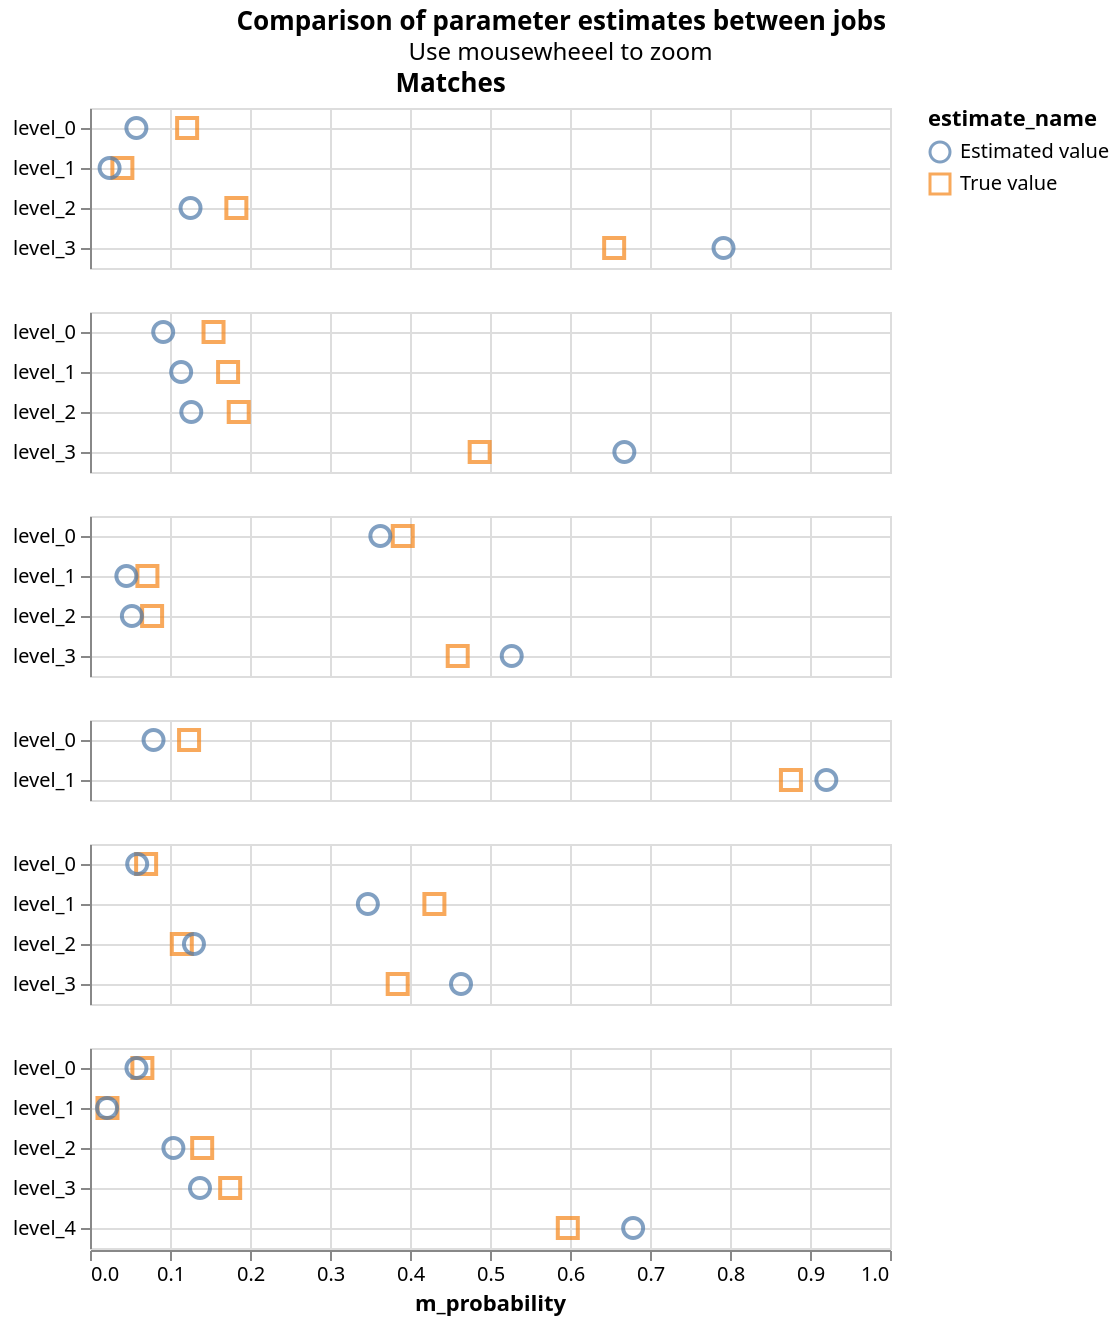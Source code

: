 {
  "config": {
    "view": { "continuousWidth": 400, "continuousHeight": 300 },
    "title": { "anchor": "middle" }
  },
  "hconcat": [
    {
      "mark": { "type": "point", "filled": false, "opacity": 0.7, "size": 100 },
      "encoding": {
        "color": { "type": "nominal", "field": "estimate_name" },
        "row": {
          "type": "nominal",
          "field": "column_name",
          "header": { "labels": false },
          "sort": { "field": "gamma_index" },
          "title": null
        },
        "shape": {
          "type": "nominal",
          "field": "estimate_name",
          "scale": {
            "range": ["circle", "square", "triangle", "diamond", "cross"]
          }
        },
        "tooltip": [
          { "type": "nominal", "field": "column_name" },
          { "type": "nominal", "field": "estimate_name" },
          { "type": "quantitative", "field": "m_probability" },
          { "type": "quantitative", "field": "u_probability" }
        ],
        "x": {
          "type": "quantitative",
          "field": "m_probability",
          "scale": { "domain": [0, 1] }
        },
        "y": {
          "type": "nominal",
          "axis": { "grid": true, "title": null },
          "field": "level_name"
        }
      },
      "resolve": { "scale": { "y": "independent" } },
      "selection": {
        "selector076": {
          "type": "interval",
          "bind": "scales",
          "encodings": ["x", "y"]
        }
      },
      "title": "Matches",
      "transform": [{ "filter": "(datum.gamma_index !== 1000001)" }]
    }
  ],
  "data": { "name": "data-65c24bf7bd53000f13a5cc7f2ccb53b4" },
  "title": {
    "text": "Comparison of parameter estimates between jobs",
    "subtitle": "Use mousewheeel to zoom"
  },
  "$schema": "https://vega.github.io/schema/vega-lite/v4.8.1.json",
  "datasets": {
    "data-65c24bf7bd53000f13a5cc7f2ccb53b4": [
      {
        "m_probability": 0.12140211638205875,
        "u_probability": 0.9818284974810112,
        "bayes_factor": 0.12364900458025939,
        "log2_bayes_factor": -3.0156774693358472,
        "gamma_column_name": "gamma_surname_std",
        "level_name": "level_0",
        "gamma_index": 0,
        "column_name": "surname_std",
        "max_gamma_index": 3,
        "num_levels": 4,
        "level_proportion": null,
        "estimate_name": "True value"
      },
      {
        "m_probability": 0.040466007404380305,
        "u_probability": 0.016813986572795682,
        "bayes_factor": 2.4066872677210647,
        "log2_bayes_factor": 1.2670486858006302,
        "gamma_column_name": "gamma_surname_std",
        "level_name": "level_1",
        "gamma_index": 1,
        "column_name": "surname_std",
        "max_gamma_index": 3,
        "num_levels": 4,
        "level_proportion": null,
        "estimate_name": "True value"
      },
      {
        "m_probability": 0.18294854463667662,
        "u_probability": 0.0008840694926999293,
        "bayes_factor": 206.9390994116941,
        "log2_bayes_factor": 7.693062445886409,
        "gamma_column_name": "gamma_surname_std",
        "level_name": "level_2",
        "gamma_index": 2,
        "column_name": "surname_std",
        "max_gamma_index": 3,
        "num_levels": 4,
        "level_proportion": null,
        "estimate_name": "True value"
      },
      {
        "m_probability": 0.6551833315768844,
        "u_probability": 0.0004734464534932169,
        "bayes_factor": 1383.8594137579091,
        "log2_bayes_factor": 10.434481671728973,
        "gamma_column_name": "gamma_surname_std",
        "level_name": "level_3",
        "gamma_index": 3,
        "column_name": "surname_std",
        "max_gamma_index": 3,
        "num_levels": 4,
        "level_proportion": null,
        "estimate_name": "True value"
      },
      {
        "m_probability": 0.05795912179180747,
        "u_probability": 0.9820516333168352,
        "bayes_factor": 0.05901840577979912,
        "log2_bayes_factor": -4.082691238924177,
        "gamma_column_name": "gamma_surname_std",
        "level_name": "level_0",
        "gamma_index": 0,
        "column_name": "surname_std",
        "max_gamma_index": 3,
        "num_levels": 4,
        "level_proportion": null,
        "estimate_name": "Estimated value"
      },
      {
        "m_probability": 0.024484383508049917,
        "u_probability": 0.01659065866650371,
        "bayes_factor": 1.4757933364926323,
        "log2_bayes_factor": 0.5614907069726965,
        "gamma_column_name": "gamma_surname_std",
        "level_name": "level_1",
        "gamma_index": 1,
        "column_name": "surname_std",
        "max_gamma_index": 3,
        "num_levels": 4,
        "level_proportion": null,
        "estimate_name": "Estimated value"
      },
      {
        "m_probability": 0.12565547670907048,
        "u_probability": 0.0008820697958122001,
        "bayes_factor": 142.45525388766805,
        "log2_bayes_factor": 7.154365020407412,
        "gamma_column_name": "gamma_surname_std",
        "level_name": "level_2",
        "gamma_index": 2,
        "column_name": "surname_std",
        "max_gamma_index": 3,
        "num_levels": 4,
        "level_proportion": null,
        "estimate_name": "Estimated value"
      },
      {
        "m_probability": 0.7919010179910723,
        "u_probability": 0.000475638220848905,
        "bayes_factor": 1664.9230092941455,
        "log2_bayes_factor": 10.701239749239297,
        "gamma_column_name": "gamma_surname_std",
        "level_name": "level_3",
        "gamma_index": 3,
        "column_name": "surname_std",
        "max_gamma_index": 3,
        "num_levels": 4,
        "level_proportion": null,
        "estimate_name": "Estimated value"
      },
      {
        "m_probability": 0.1544114219741055,
        "u_probability": 0.9687964029396311,
        "bayes_factor": 0.15938480108469952,
        "log2_bayes_factor": -2.6494140342239385,
        "gamma_column_name": "gamma_forename1_std",
        "level_name": "level_0",
        "gamma_index": 0,
        "column_name": "forename1_std",
        "max_gamma_index": 3,
        "num_levels": 4,
        "level_proportion": null,
        "estimate_name": "True value"
      },
      {
        "m_probability": 0.1726021061236783,
        "u_probability": 0.024027036447125914,
        "bayes_factor": 7.183661892864226,
        "log2_bayes_factor": 2.8447194496103827,
        "gamma_column_name": "gamma_forename1_std",
        "level_name": "level_1",
        "gamma_index": 1,
        "column_name": "forename1_std",
        "max_gamma_index": 3,
        "num_levels": 4,
        "level_proportion": null,
        "estimate_name": "True value"
      },
      {
        "m_probability": 0.18588889964539387,
        "u_probability": 0.0025600203820343383,
        "bayes_factor": 72.61227330451015,
        "log2_bayes_factor": 6.182141515546872,
        "gamma_column_name": "gamma_forename1_std",
        "level_name": "level_2",
        "gamma_index": 2,
        "column_name": "forename1_std",
        "max_gamma_index": 3,
        "num_levels": 4,
        "level_proportion": null,
        "estimate_name": "True value"
      },
      {
        "m_probability": 0.4870975722568223,
        "u_probability": 0.004616540231208702,
        "bayes_factor": 105.51138901897764,
        "log2_bayes_factor": 6.721254923251107,
        "gamma_column_name": "gamma_forename1_std",
        "level_name": "level_3",
        "gamma_index": 3,
        "column_name": "forename1_std",
        "max_gamma_index": 3,
        "num_levels": 4,
        "level_proportion": null,
        "estimate_name": "True value"
      },
      {
        "m_probability": 0.0915090143321037,
        "u_probability": 0.9691152531061201,
        "bayes_factor": 0.09442531632724521,
        "log2_bayes_factor": -3.404682478035583,
        "gamma_column_name": "gamma_forename1_std",
        "level_name": "level_0",
        "gamma_index": 0,
        "column_name": "forename1_std",
        "max_gamma_index": 3,
        "num_levels": 4,
        "level_proportion": null,
        "estimate_name": "Estimated value"
      },
      {
        "m_probability": 0.11394010315439385,
        "u_probability": 0.02368098871296429,
        "bayes_factor": 4.811458868354458,
        "log2_bayes_factor": 2.266474395664287,
        "gamma_column_name": "gamma_forename1_std",
        "level_name": "level_1",
        "gamma_index": 1,
        "column_name": "forename1_std",
        "max_gamma_index": 3,
        "num_levels": 4,
        "level_proportion": null,
        "estimate_name": "Estimated value"
      },
      {
        "m_probability": 0.12661290712347356,
        "u_probability": 0.0026105033457058213,
        "bayes_factor": 48.501338767386365,
        "log2_bayes_factor": 5.599952664999758,
        "gamma_column_name": "gamma_forename1_std",
        "level_name": "level_2",
        "gamma_index": 2,
        "column_name": "forename1_std",
        "max_gamma_index": 3,
        "num_levels": 4,
        "level_proportion": null,
        "estimate_name": "Estimated value"
      },
      {
        "m_probability": 0.667937975390029,
        "u_probability": 0.0045932548352097475,
        "bayes_factor": 145.4171386856066,
        "log2_bayes_factor": 7.184053503321041,
        "gamma_column_name": "gamma_forename1_std",
        "level_name": "level_3",
        "gamma_index": 3,
        "column_name": "forename1_std",
        "max_gamma_index": 3,
        "num_levels": 4,
        "level_proportion": null,
        "estimate_name": "Estimated value"
      },
      {
        "m_probability": 0.39095170388214284,
        "u_probability": 0.9740488151893613,
        "bayes_factor": 0.40136767047567257,
        "log2_bayes_factor": -1.3170036802865484,
        "gamma_column_name": "gamma_forename2_std",
        "level_name": "level_0",
        "gamma_index": 0,
        "column_name": "forename2_std",
        "max_gamma_index": 3,
        "num_levels": 4,
        "level_proportion": null,
        "estimate_name": "True value"
      },
      {
        "m_probability": 0.07177189894738198,
        "u_probability": 0.022203193208746468,
        "bayes_factor": 3.2325034634706955,
        "log2_bayes_factor": 1.6926519158141282,
        "gamma_column_name": "gamma_forename2_std",
        "level_name": "level_1",
        "gamma_index": 1,
        "column_name": "forename2_std",
        "max_gamma_index": 3,
        "num_levels": 4,
        "level_proportion": null,
        "estimate_name": "True value"
      },
      {
        "m_probability": 0.07763319554992328,
        "u_probability": 0.0012652823229062937,
        "bayes_factor": 61.35642152306649,
        "log2_bayes_factor": 5.939142438199639,
        "gamma_column_name": "gamma_forename2_std",
        "level_name": "level_2",
        "gamma_index": 2,
        "column_name": "forename2_std",
        "max_gamma_index": 3,
        "num_levels": 4,
        "level_proportion": null,
        "estimate_name": "True value"
      },
      {
        "m_probability": 0.4596432016205519,
        "u_probability": 0.0024827092789859277,
        "bayes_factor": 185.13774669916043,
        "log2_bayes_factor": 7.532455257991571,
        "gamma_column_name": "gamma_forename2_std",
        "level_name": "level_3",
        "gamma_index": 3,
        "column_name": "forename2_std",
        "max_gamma_index": 3,
        "num_levels": 4,
        "level_proportion": null,
        "estimate_name": "True value"
      },
      {
        "m_probability": 0.36292104887149046,
        "u_probability": 0.9725966108124937,
        "bayes_factor": 0.37314652841357454,
        "log2_bayes_factor": -1.4221858308830553,
        "gamma_column_name": "gamma_forename2_std",
        "level_name": "level_0",
        "gamma_index": 0,
        "column_name": "forename2_std",
        "max_gamma_index": 3,
        "num_levels": 4,
        "level_proportion": null,
        "estimate_name": "Estimated value"
      },
      {
        "m_probability": 0.045433668326405566,
        "u_probability": 0.02354129339488495,
        "bayes_factor": 1.9299563352061782,
        "log2_bayes_factor": 0.9485682072373319,
        "gamma_column_name": "gamma_forename2_std",
        "level_name": "level_1",
        "gamma_index": 1,
        "column_name": "forename2_std",
        "max_gamma_index": 3,
        "num_levels": 4,
        "level_proportion": null,
        "estimate_name": "Estimated value"
      },
      {
        "m_probability": 0.052350852617385625,
        "u_probability": 0.0012047787035261597,
        "bayes_factor": 43.45267098776279,
        "log2_bayes_factor": 5.441372955525759,
        "gamma_column_name": "gamma_forename2_std",
        "level_name": "level_2",
        "gamma_index": 2,
        "column_name": "forename2_std",
        "max_gamma_index": 3,
        "num_levels": 4,
        "level_proportion": null,
        "estimate_name": "Estimated value"
      },
      {
        "m_probability": 0.5271494664661658,
        "u_probability": 0.0026573170890952062,
        "bayes_factor": 198.3765763707393,
        "log2_bayes_factor": 7.632097877047972,
        "gamma_column_name": "gamma_forename2_std",
        "level_name": "level_3",
        "gamma_index": 3,
        "column_name": "forename2_std",
        "max_gamma_index": 3,
        "num_levels": 4,
        "level_proportion": null,
        "estimate_name": "Estimated value"
      },
      {
        "m_probability": 0.12383415602114342,
        "u_probability": 0.9608637280476107,
        "bayes_factor": 0.12887795886807318,
        "log2_bayes_factor": -2.9559225445370974,
        "gamma_column_name": "gamma_occupation",
        "level_name": "level_0",
        "gamma_index": 0,
        "column_name": "occupation",
        "max_gamma_index": 1,
        "num_levels": 2,
        "level_proportion": null,
        "estimate_name": "True value"
      },
      {
        "m_probability": 0.8761658439788566,
        "u_probability": 0.039136271952389376,
        "bayes_factor": 22.387565301180004,
        "log2_bayes_factor": 4.484625735230421,
        "gamma_column_name": "gamma_occupation",
        "level_name": "level_1",
        "gamma_index": 1,
        "column_name": "occupation",
        "max_gamma_index": 1,
        "num_levels": 2,
        "level_proportion": null,
        "estimate_name": "True value"
      },
      {
        "m_probability": 0.07942144350636787,
        "u_probability": 0.960615413807468,
        "bayes_factor": 0.08267766929907495,
        "log2_bayes_factor": -3.596358470315435,
        "gamma_column_name": "gamma_occupation",
        "level_name": "level_0",
        "gamma_index": 0,
        "column_name": "occupation",
        "max_gamma_index": 1,
        "num_levels": 2,
        "level_proportion": null,
        "estimate_name": "Estimated value"
      },
      {
        "m_probability": 0.9204086565724586,
        "u_probability": 0.039384586192532,
        "bayes_factor": 23.369768367579905,
        "log2_bayes_factor": 4.546571529624281,
        "gamma_column_name": "gamma_occupation",
        "level_name": "level_1",
        "gamma_index": 1,
        "column_name": "occupation",
        "max_gamma_index": 1,
        "num_levels": 2,
        "level_proportion": null,
        "estimate_name": "Estimated value"
      },
      {
        "m_probability": 0.0701545640159956,
        "u_probability": 0.9954640307589572,
        "bayes_factor": 0.0704742329690292,
        "log2_bayes_factor": -3.826760318969801,
        "gamma_column_name": "gamma_dob",
        "level_name": "level_0",
        "gamma_index": 0,
        "column_name": "dob",
        "max_gamma_index": 3,
        "num_levels": 4,
        "level_proportion": null,
        "estimate_name": "True value"
      },
      {
        "m_probability": 0.430486876107942,
        "u_probability": 0.004227388467905598,
        "bayes_factor": 101.83281696872794,
        "log2_bayes_factor": 6.670058753629054,
        "gamma_column_name": "gamma_dob",
        "level_name": "level_1",
        "gamma_index": 1,
        "column_name": "dob",
        "max_gamma_index": 3,
        "num_levels": 4,
        "level_proportion": null,
        "estimate_name": "True value"
      },
      {
        "m_probability": 0.1147337033525214,
        "u_probability": 0.0002899409301548454,
        "bayes_factor": 395.71406248592393,
        "log2_bayes_factor": 8.628314525032813,
        "gamma_column_name": "gamma_dob",
        "level_name": "level_2",
        "gamma_index": 2,
        "column_name": "dob",
        "max_gamma_index": 3,
        "num_levels": 4,
        "level_proportion": null,
        "estimate_name": "True value"
      },
      {
        "m_probability": 0.384624856523541,
        "u_probability": 1.8639842982348563e-5,
        "bayes_factor": 20634.554533950235,
        "log2_bayes_factor": 14.332774672820593,
        "gamma_column_name": "gamma_dob",
        "level_name": "level_3",
        "gamma_index": 3,
        "column_name": "dob",
        "max_gamma_index": 3,
        "num_levels": 4,
        "level_proportion": null,
        "estimate_name": "True value"
      },
      {
        "m_probability": 0.05898746739304598,
        "u_probability": 0.9951373844695857,
        "bayes_factor": 0.05927570234383935,
        "log2_bayes_factor": -4.076415337812342,
        "gamma_column_name": "gamma_dob",
        "level_name": "level_0",
        "gamma_index": 0,
        "column_name": "dob",
        "max_gamma_index": 3,
        "num_levels": 4,
        "level_proportion": null,
        "estimate_name": "Estimated value"
      },
      {
        "m_probability": 0.3473210148333301,
        "u_probability": 0.004532577609689287,
        "bayes_factor": 76.62770386785265,
        "log2_bayes_factor": 6.259794171200329,
        "gamma_column_name": "gamma_dob",
        "level_name": "level_1",
        "gamma_index": 1,
        "column_name": "dob",
        "max_gamma_index": 3,
        "num_levels": 4,
        "level_proportion": null,
        "estimate_name": "Estimated value"
      },
      {
        "m_probability": 0.12993330319214527,
        "u_probability": 0.0003107274870457939,
        "bayes_factor": 418.15838189106256,
        "log2_bayes_factor": 8.707905671531982,
        "gamma_column_name": "gamma_dob",
        "level_name": "level_2",
        "gamma_index": 2,
        "column_name": "dob",
        "max_gamma_index": 3,
        "num_levels": 4,
        "level_proportion": null,
        "estimate_name": "Estimated value"
      },
      {
        "m_probability": 0.4637582145814793,
        "u_probability": 1.931043367935333e-5,
        "bayes_factor": 24015.939894572566,
        "log2_bayes_factor": 14.551704650948196,
        "gamma_column_name": "gamma_dob",
        "level_name": "level_3",
        "gamma_index": 3,
        "column_name": "dob",
        "max_gamma_index": 3,
        "num_levels": 4,
        "level_proportion": null,
        "estimate_name": "Estimated value"
      },
      {
        "m_probability": 0.06546442261733629,
        "u_probability": 0.6929841483010887,
        "bayes_factor": 0.09446741715207779,
        "log2_bayes_factor": -3.404039375984061,
        "gamma_column_name": "gamma_postcode",
        "level_name": "level_0",
        "gamma_index": 0,
        "column_name": "postcode",
        "max_gamma_index": 4,
        "num_levels": 5,
        "level_proportion": null,
        "estimate_name": "True value"
      },
      {
        "m_probability": 0.021853819347834424,
        "u_probability": 0.22447761962407276,
        "bayes_factor": 0.09735411211341463,
        "log2_bayes_factor": -3.3606142719453547,
        "gamma_column_name": "gamma_postcode",
        "level_name": "level_1",
        "gamma_index": 1,
        "column_name": "postcode",
        "max_gamma_index": 4,
        "num_levels": 5,
        "level_proportion": null,
        "estimate_name": "True value"
      },
      {
        "m_probability": 0.1402251994052269,
        "u_probability": 0.07500265862898567,
        "bayes_factor": 1.8696030509915178,
        "log2_bayes_factor": 0.9027319935587617,
        "gamma_column_name": "gamma_postcode",
        "level_name": "level_2",
        "gamma_index": 2,
        "column_name": "postcode",
        "max_gamma_index": 4,
        "num_levels": 5,
        "level_proportion": null,
        "estimate_name": "True value"
      },
      {
        "m_probability": 0.17520711400941888,
        "u_probability": 0.007519518544359998,
        "bayes_factor": 23.30031011637476,
        "log2_bayes_factor": 4.542277251499905,
        "gamma_column_name": "gamma_postcode",
        "level_name": "level_3",
        "gamma_index": 3,
        "column_name": "postcode",
        "max_gamma_index": 4,
        "num_levels": 5,
        "level_proportion": null,
        "estimate_name": "True value"
      },
      {
        "m_probability": 0.5972494446201835,
        "u_probability": 1.6054901492949086e-5,
        "bayes_factor": 37200.44279826199,
        "log2_bayes_factor": 15.18303217343799,
        "gamma_column_name": "gamma_postcode",
        "level_name": "level_4",
        "gamma_index": 4,
        "column_name": "postcode",
        "max_gamma_index": 4,
        "num_levels": 5,
        "level_proportion": null,
        "estimate_name": "True value"
      },
      {
        "m_probability": 0.058056582856882484,
        "u_probability": 0.6867917692396783,
        "bayes_factor": 0.08453302071624239,
        "log2_bayes_factor": -3.5643411854461915,
        "gamma_column_name": "gamma_postcode",
        "level_name": "level_0",
        "gamma_index": 0,
        "column_name": "postcode",
        "max_gamma_index": 4,
        "num_levels": 5,
        "level_proportion": null,
        "estimate_name": "Estimated value"
      },
      {
        "m_probability": 0.021308505881478795,
        "u_probability": 0.22653194769186202,
        "bayes_factor": 0.09406402098508194,
        "log2_bayes_factor": -3.410213184909835,
        "gamma_column_name": "gamma_postcode",
        "level_name": "level_1",
        "gamma_index": 1,
        "column_name": "postcode",
        "max_gamma_index": 4,
        "num_levels": 5,
        "level_proportion": null,
        "estimate_name": "Estimated value"
      },
      {
        "m_probability": 0.10423772950929992,
        "u_probability": 0.07842802901540927,
        "bayes_factor": 1.3290877103238137,
        "log2_bayes_factor": 0.4104363153543164,
        "gamma_column_name": "gamma_postcode",
        "level_name": "level_2",
        "gamma_index": 2,
        "column_name": "postcode",
        "max_gamma_index": 4,
        "num_levels": 5,
        "level_proportion": null,
        "estimate_name": "Estimated value"
      },
      {
        "m_probability": 0.13746948795467454,
        "u_probability": 0.00823110629981246,
        "bayes_factor": 16.70121645225341,
        "log2_bayes_factor": 4.061881281761498,
        "gamma_column_name": "gamma_postcode",
        "level_name": "level_3",
        "gamma_index": 3,
        "column_name": "postcode",
        "max_gamma_index": 4,
        "num_levels": 5,
        "level_proportion": null,
        "estimate_name": "Estimated value"
      },
      {
        "m_probability": 0.6789276937976636,
        "u_probability": 1.7147753237885456e-5,
        "bayes_factor": 39592.80754621964,
        "log2_bayes_factor": 15.272950752787517,
        "gamma_column_name": "gamma_postcode",
        "level_name": "level_4",
        "gamma_index": 4,
        "column_name": "postcode",
        "max_gamma_index": 4,
        "num_levels": 5,
        "level_proportion": null,
        "estimate_name": "Estimated value"
      }
    ]
  }
}
